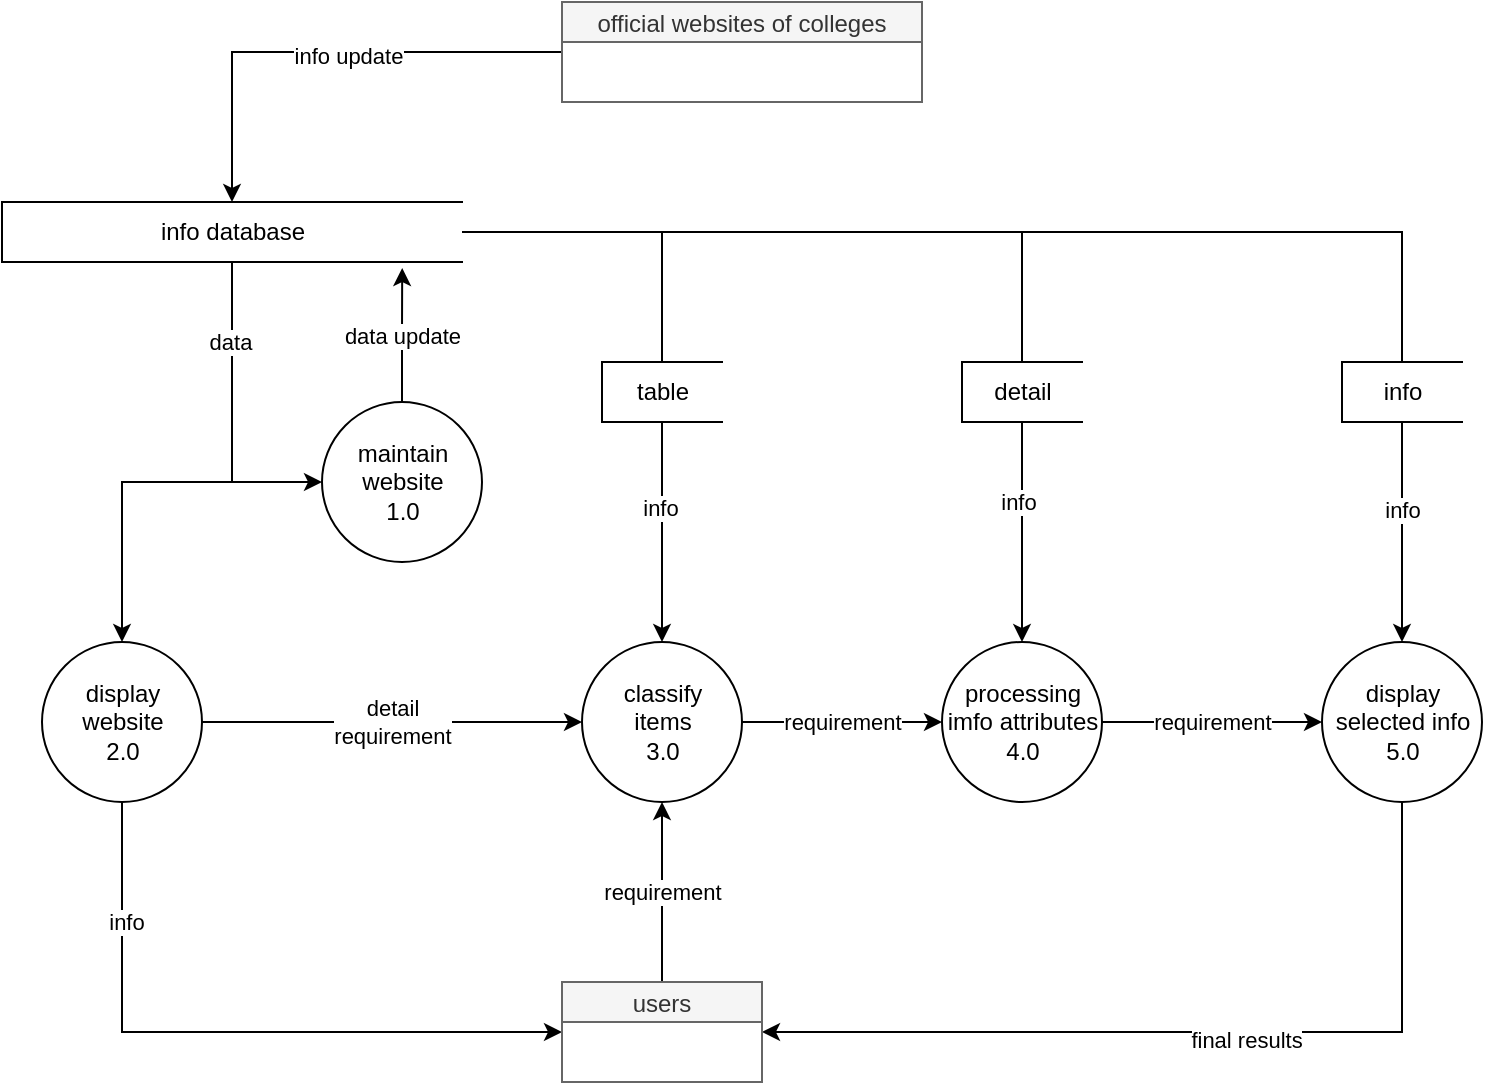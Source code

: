 <mxfile version="13.7.9" type="device"><diagram name="Page-1" id="52a04d89-c75d-2922-d76d-85b35f80e030"><mxGraphModel dx="1422" dy="734" grid="1" gridSize="10" guides="1" tooltips="1" connect="1" arrows="1" fold="1" page="1" pageScale="1" pageWidth="1100" pageHeight="850" background="#ffffff" math="0" shadow="0"><root><mxCell id="0"/><mxCell id="1" parent="0"/><mxCell id="7WxPxkG1zVIyRpQU3oYG-28" value="detail&lt;br&gt;requirement" style="edgeStyle=orthogonalEdgeStyle;rounded=0;orthogonalLoop=1;jettySize=auto;html=1;entryX=0;entryY=0.5;entryDx=0;entryDy=0;" edge="1" parent="1" source="7WxPxkG1zVIyRpQU3oYG-2" target="7WxPxkG1zVIyRpQU3oYG-6"><mxGeometry relative="1" as="geometry"/></mxCell><mxCell id="7WxPxkG1zVIyRpQU3oYG-31" style="edgeStyle=orthogonalEdgeStyle;rounded=0;orthogonalLoop=1;jettySize=auto;html=1;exitX=0.5;exitY=1;exitDx=0;exitDy=0;entryX=0;entryY=0.5;entryDx=0;entryDy=0;" edge="1" parent="1" source="7WxPxkG1zVIyRpQU3oYG-2" target="7WxPxkG1zVIyRpQU3oYG-26"><mxGeometry relative="1" as="geometry"/></mxCell><mxCell id="7WxPxkG1zVIyRpQU3oYG-32" value="info" style="edgeLabel;html=1;align=center;verticalAlign=middle;resizable=0;points=[];" vertex="1" connectable="0" parent="7WxPxkG1zVIyRpQU3oYG-31"><mxGeometry x="-0.643" y="2" relative="1" as="geometry"><mxPoint as="offset"/></mxGeometry></mxCell><mxCell id="7WxPxkG1zVIyRpQU3oYG-2" value="display&lt;br&gt;website&lt;br&gt;2.0" style="shape=ellipse;html=1;dashed=0;whitespace=wrap;aspect=fixed;perimeter=ellipsePerimeter;" vertex="1" parent="1"><mxGeometry x="100" y="360" width="80" height="80" as="geometry"/></mxCell><mxCell id="7WxPxkG1zVIyRpQU3oYG-13" value="data update" style="edgeStyle=orthogonalEdgeStyle;rounded=0;orthogonalLoop=1;jettySize=auto;html=1;entryX=0.87;entryY=1.1;entryDx=0;entryDy=0;entryPerimeter=0;" edge="1" parent="1" source="7WxPxkG1zVIyRpQU3oYG-3" target="7WxPxkG1zVIyRpQU3oYG-8"><mxGeometry relative="1" as="geometry"/></mxCell><mxCell id="7WxPxkG1zVIyRpQU3oYG-3" value="maintain &lt;br&gt;website&lt;br&gt;1.0" style="shape=ellipse;html=1;dashed=0;whitespace=wrap;aspect=fixed;perimeter=ellipsePerimeter;" vertex="1" parent="1"><mxGeometry x="240" y="240" width="80" height="80" as="geometry"/></mxCell><mxCell id="7WxPxkG1zVIyRpQU3oYG-38" style="edgeStyle=orthogonalEdgeStyle;rounded=0;orthogonalLoop=1;jettySize=auto;html=1;entryX=1;entryY=0.5;entryDx=0;entryDy=0;" edge="1" parent="1" source="7WxPxkG1zVIyRpQU3oYG-5" target="7WxPxkG1zVIyRpQU3oYG-26"><mxGeometry relative="1" as="geometry"><Array as="points"><mxPoint x="780" y="555"/></Array></mxGeometry></mxCell><mxCell id="7WxPxkG1zVIyRpQU3oYG-39" value="final results" style="edgeLabel;html=1;align=center;verticalAlign=middle;resizable=0;points=[];" vertex="1" connectable="0" parent="7WxPxkG1zVIyRpQU3oYG-38"><mxGeometry x="-0.459" y="-76" relative="1" as="geometry"><mxPoint x="-76" y="80" as="offset"/></mxGeometry></mxCell><mxCell id="7WxPxkG1zVIyRpQU3oYG-5" value="display&lt;br&gt;selected info&lt;br&gt;5.0" style="shape=ellipse;html=1;dashed=0;whitespace=wrap;aspect=fixed;perimeter=ellipsePerimeter;" vertex="1" parent="1"><mxGeometry x="740" y="360" width="80" height="80" as="geometry"/></mxCell><mxCell id="7WxPxkG1zVIyRpQU3oYG-29" value="requirement" style="edgeStyle=orthogonalEdgeStyle;rounded=0;orthogonalLoop=1;jettySize=auto;html=1;entryX=0;entryY=0.5;entryDx=0;entryDy=0;" edge="1" parent="1" source="7WxPxkG1zVIyRpQU3oYG-6" target="7WxPxkG1zVIyRpQU3oYG-7"><mxGeometry relative="1" as="geometry"/></mxCell><mxCell id="7WxPxkG1zVIyRpQU3oYG-6" value="classify&lt;br&gt;items&lt;br&gt;3.0" style="shape=ellipse;html=1;dashed=0;whitespace=wrap;aspect=fixed;perimeter=ellipsePerimeter;" vertex="1" parent="1"><mxGeometry x="370" y="360" width="80" height="80" as="geometry"/></mxCell><mxCell id="7WxPxkG1zVIyRpQU3oYG-36" value="requirement" style="edgeStyle=orthogonalEdgeStyle;rounded=0;orthogonalLoop=1;jettySize=auto;html=1;entryX=0;entryY=0.5;entryDx=0;entryDy=0;" edge="1" parent="1" source="7WxPxkG1zVIyRpQU3oYG-7" target="7WxPxkG1zVIyRpQU3oYG-5"><mxGeometry relative="1" as="geometry"/></mxCell><mxCell id="7WxPxkG1zVIyRpQU3oYG-7" value="processing&lt;br&gt;imfo attributes&lt;br&gt;4.0" style="shape=ellipse;html=1;dashed=0;whitespace=wrap;aspect=fixed;perimeter=ellipsePerimeter;" vertex="1" parent="1"><mxGeometry x="550" y="360" width="80" height="80" as="geometry"/></mxCell><mxCell id="7WxPxkG1zVIyRpQU3oYG-16" style="edgeStyle=orthogonalEdgeStyle;rounded=0;orthogonalLoop=1;jettySize=auto;html=1;entryX=0.5;entryY=0;entryDx=0;entryDy=0;" edge="1" parent="1" source="7WxPxkG1zVIyRpQU3oYG-8" target="7WxPxkG1zVIyRpQU3oYG-2"><mxGeometry relative="1" as="geometry"><Array as="points"><mxPoint x="195" y="280"/><mxPoint x="140" y="280"/></Array></mxGeometry></mxCell><mxCell id="7WxPxkG1zVIyRpQU3oYG-17" style="edgeStyle=orthogonalEdgeStyle;rounded=0;orthogonalLoop=1;jettySize=auto;html=1;entryX=0;entryY=0.5;entryDx=0;entryDy=0;" edge="1" parent="1" source="7WxPxkG1zVIyRpQU3oYG-8" target="7WxPxkG1zVIyRpQU3oYG-3"><mxGeometry relative="1" as="geometry"/></mxCell><mxCell id="7WxPxkG1zVIyRpQU3oYG-18" value="data" style="edgeLabel;html=1;align=center;verticalAlign=middle;resizable=0;points=[];" vertex="1" connectable="0" parent="7WxPxkG1zVIyRpQU3oYG-17"><mxGeometry x="-0.491" y="-1" relative="1" as="geometry"><mxPoint as="offset"/></mxGeometry></mxCell><mxCell id="7WxPxkG1zVIyRpQU3oYG-46" style="edgeStyle=orthogonalEdgeStyle;rounded=0;orthogonalLoop=1;jettySize=auto;html=1;entryX=0.5;entryY=0;entryDx=0;entryDy=0;" edge="1" parent="1" source="7WxPxkG1zVIyRpQU3oYG-8" target="7WxPxkG1zVIyRpQU3oYG-6"><mxGeometry relative="1" as="geometry"/></mxCell><mxCell id="7WxPxkG1zVIyRpQU3oYG-49" value="info" style="edgeLabel;html=1;align=center;verticalAlign=middle;resizable=0;points=[];" vertex="1" connectable="0" parent="7WxPxkG1zVIyRpQU3oYG-46"><mxGeometry x="0.561" y="-1" relative="1" as="geometry"><mxPoint as="offset"/></mxGeometry></mxCell><mxCell id="7WxPxkG1zVIyRpQU3oYG-47" style="edgeStyle=orthogonalEdgeStyle;rounded=0;orthogonalLoop=1;jettySize=auto;html=1;entryX=0.5;entryY=0;entryDx=0;entryDy=0;" edge="1" parent="1" source="7WxPxkG1zVIyRpQU3oYG-8" target="7WxPxkG1zVIyRpQU3oYG-7"><mxGeometry relative="1" as="geometry"/></mxCell><mxCell id="7WxPxkG1zVIyRpQU3oYG-50" value="info" style="edgeLabel;html=1;align=center;verticalAlign=middle;resizable=0;points=[];" vertex="1" connectable="0" parent="7WxPxkG1zVIyRpQU3oYG-47"><mxGeometry x="0.711" y="-2" relative="1" as="geometry"><mxPoint as="offset"/></mxGeometry></mxCell><mxCell id="7WxPxkG1zVIyRpQU3oYG-48" style="edgeStyle=orthogonalEdgeStyle;rounded=0;orthogonalLoop=1;jettySize=auto;html=1;entryX=0.5;entryY=0;entryDx=0;entryDy=0;" edge="1" parent="1" source="7WxPxkG1zVIyRpQU3oYG-8" target="7WxPxkG1zVIyRpQU3oYG-5"><mxGeometry relative="1" as="geometry"/></mxCell><mxCell id="7WxPxkG1zVIyRpQU3oYG-51" value="info" style="edgeLabel;html=1;align=center;verticalAlign=middle;resizable=0;points=[];" vertex="1" connectable="0" parent="7WxPxkG1zVIyRpQU3oYG-48"><mxGeometry x="0.804" relative="1" as="geometry"><mxPoint as="offset"/></mxGeometry></mxCell><mxCell id="7WxPxkG1zVIyRpQU3oYG-8" value="info database" style="html=1;dashed=0;whitespace=wrap;shape=partialRectangle;right=0;" vertex="1" parent="1"><mxGeometry x="80" y="140" width="230" height="30" as="geometry"/></mxCell><mxCell id="7WxPxkG1zVIyRpQU3oYG-20" style="edgeStyle=orthogonalEdgeStyle;rounded=0;orthogonalLoop=1;jettySize=auto;html=1;entryX=0.5;entryY=0;entryDx=0;entryDy=0;" edge="1" parent="1" source="7WxPxkG1zVIyRpQU3oYG-19" target="7WxPxkG1zVIyRpQU3oYG-8"><mxGeometry relative="1" as="geometry"/></mxCell><mxCell id="7WxPxkG1zVIyRpQU3oYG-21" value="info update" style="edgeLabel;html=1;align=center;verticalAlign=middle;resizable=0;points=[];" vertex="1" connectable="0" parent="7WxPxkG1zVIyRpQU3oYG-20"><mxGeometry x="-0.104" y="2" relative="1" as="geometry"><mxPoint as="offset"/></mxGeometry></mxCell><mxCell id="7WxPxkG1zVIyRpQU3oYG-19" value="official websites of colleges" style="swimlane;fontStyle=0;childLayout=stackLayout;horizontal=1;startSize=20;fillColor=#f5f5f5;horizontalStack=0;resizeParent=1;resizeParentMax=0;resizeLast=0;collapsible=0;marginBottom=0;swimlaneFillColor=#ffffff;strokeColor=#666666;fontColor=#333333;" vertex="1" parent="1"><mxGeometry x="360" y="40" width="180" height="50" as="geometry"/></mxCell><mxCell id="7WxPxkG1zVIyRpQU3oYG-41" value="detail" style="html=1;dashed=0;whitespace=wrap;shape=partialRectangle;right=0;" vertex="1" parent="1"><mxGeometry x="560" y="220" width="60" height="30" as="geometry"/></mxCell><mxCell id="7WxPxkG1zVIyRpQU3oYG-40" value="table" style="html=1;dashed=0;whitespace=wrap;shape=partialRectangle;right=0;" vertex="1" parent="1"><mxGeometry x="380" y="220" width="60" height="30" as="geometry"/></mxCell><mxCell id="7WxPxkG1zVIyRpQU3oYG-45" value="info" style="html=1;dashed=0;whitespace=wrap;shape=partialRectangle;right=0;" vertex="1" parent="1"><mxGeometry x="750" y="220" width="60" height="30" as="geometry"/></mxCell><mxCell id="7WxPxkG1zVIyRpQU3oYG-53" value="requirement" style="edgeStyle=orthogonalEdgeStyle;rounded=0;orthogonalLoop=1;jettySize=auto;html=1;entryX=0.5;entryY=1;entryDx=0;entryDy=0;" edge="1" parent="1" source="7WxPxkG1zVIyRpQU3oYG-26" target="7WxPxkG1zVIyRpQU3oYG-6"><mxGeometry relative="1" as="geometry"/></mxCell><mxCell id="7WxPxkG1zVIyRpQU3oYG-26" value="users" style="swimlane;fontStyle=0;childLayout=stackLayout;horizontal=1;startSize=20;fillColor=#f5f5f5;horizontalStack=0;resizeParent=1;resizeParentMax=0;resizeLast=0;collapsible=0;marginBottom=0;swimlaneFillColor=#ffffff;strokeColor=#666666;fontColor=#333333;" vertex="1" parent="1"><mxGeometry x="360" y="530" width="100" height="50" as="geometry"/></mxCell></root></mxGraphModel></diagram></mxfile>